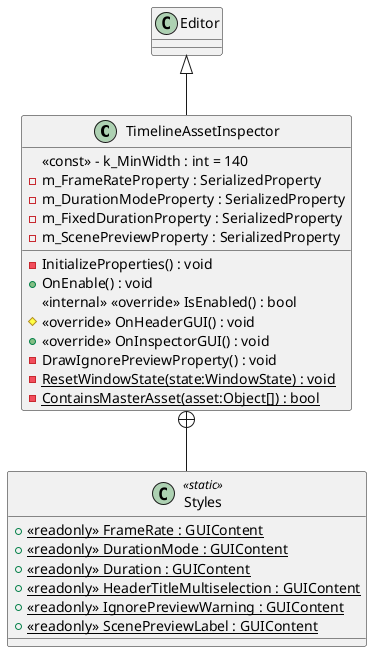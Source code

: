 @startuml
class TimelineAssetInspector {
    <<const>> - k_MinWidth : int = 140
    - m_FrameRateProperty : SerializedProperty
    - m_DurationModeProperty : SerializedProperty
    - m_FixedDurationProperty : SerializedProperty
    - m_ScenePreviewProperty : SerializedProperty
    - InitializeProperties() : void
    + OnEnable() : void
    <<internal>> <<override>> IsEnabled() : bool
    # <<override>> OnHeaderGUI() : void
    + <<override>> OnInspectorGUI() : void
    - DrawIgnorePreviewProperty() : void
    {static} - ResetWindowState(state:WindowState) : void
    {static} - ContainsMasterAsset(asset:Object[]) : bool
}
class Styles <<static>> {
    + {static} <<readonly>> FrameRate : GUIContent
    + {static} <<readonly>> DurationMode : GUIContent
    + {static} <<readonly>> Duration : GUIContent
    + {static} <<readonly>> HeaderTitleMultiselection : GUIContent
    + {static} <<readonly>> IgnorePreviewWarning : GUIContent
    + {static} <<readonly>> ScenePreviewLabel : GUIContent
}
Editor <|-- TimelineAssetInspector
TimelineAssetInspector +-- Styles
@enduml
